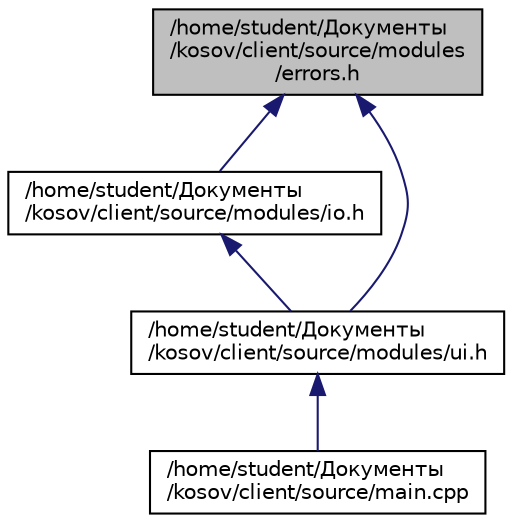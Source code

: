 digraph "/home/student/Документы/kosov/client/source/modules/errors.h"
{
 // LATEX_PDF_SIZE
  edge [fontname="Helvetica",fontsize="10",labelfontname="Helvetica",labelfontsize="10"];
  node [fontname="Helvetica",fontsize="10",shape=record];
  Node1 [label="/home/student/Документы\l/kosov/client/source/modules\l/errors.h",height=0.2,width=0.4,color="black", fillcolor="grey75", style="filled", fontcolor="black",tooltip="Определения классов исключений для клиентской части."];
  Node1 -> Node2 [dir="back",color="midnightblue",fontsize="10",style="solid",fontname="Helvetica"];
  Node2 [label="/home/student/Документы\l/kosov/client/source/modules/io.h",height=0.2,width=0.4,color="black", fillcolor="white", style="filled",URL="$io_8h.html",tooltip="Определения классов для управления вводом-выводом."];
  Node2 -> Node3 [dir="back",color="midnightblue",fontsize="10",style="solid",fontname="Helvetica"];
  Node3 [label="/home/student/Документы\l/kosov/client/source/modules/ui.h",height=0.2,width=0.4,color="black", fillcolor="white", style="filled",URL="$ui_8h.html",tooltip="Определения классов для пользовательского интерфейса."];
  Node3 -> Node4 [dir="back",color="midnightblue",fontsize="10",style="solid",fontname="Helvetica"];
  Node4 [label="/home/student/Документы\l/kosov/client/source/main.cpp",height=0.2,width=0.4,color="black", fillcolor="white", style="filled",URL="$main_8cpp.html",tooltip="Главный файл программы."];
  Node1 -> Node3 [dir="back",color="midnightblue",fontsize="10",style="solid",fontname="Helvetica"];
}
